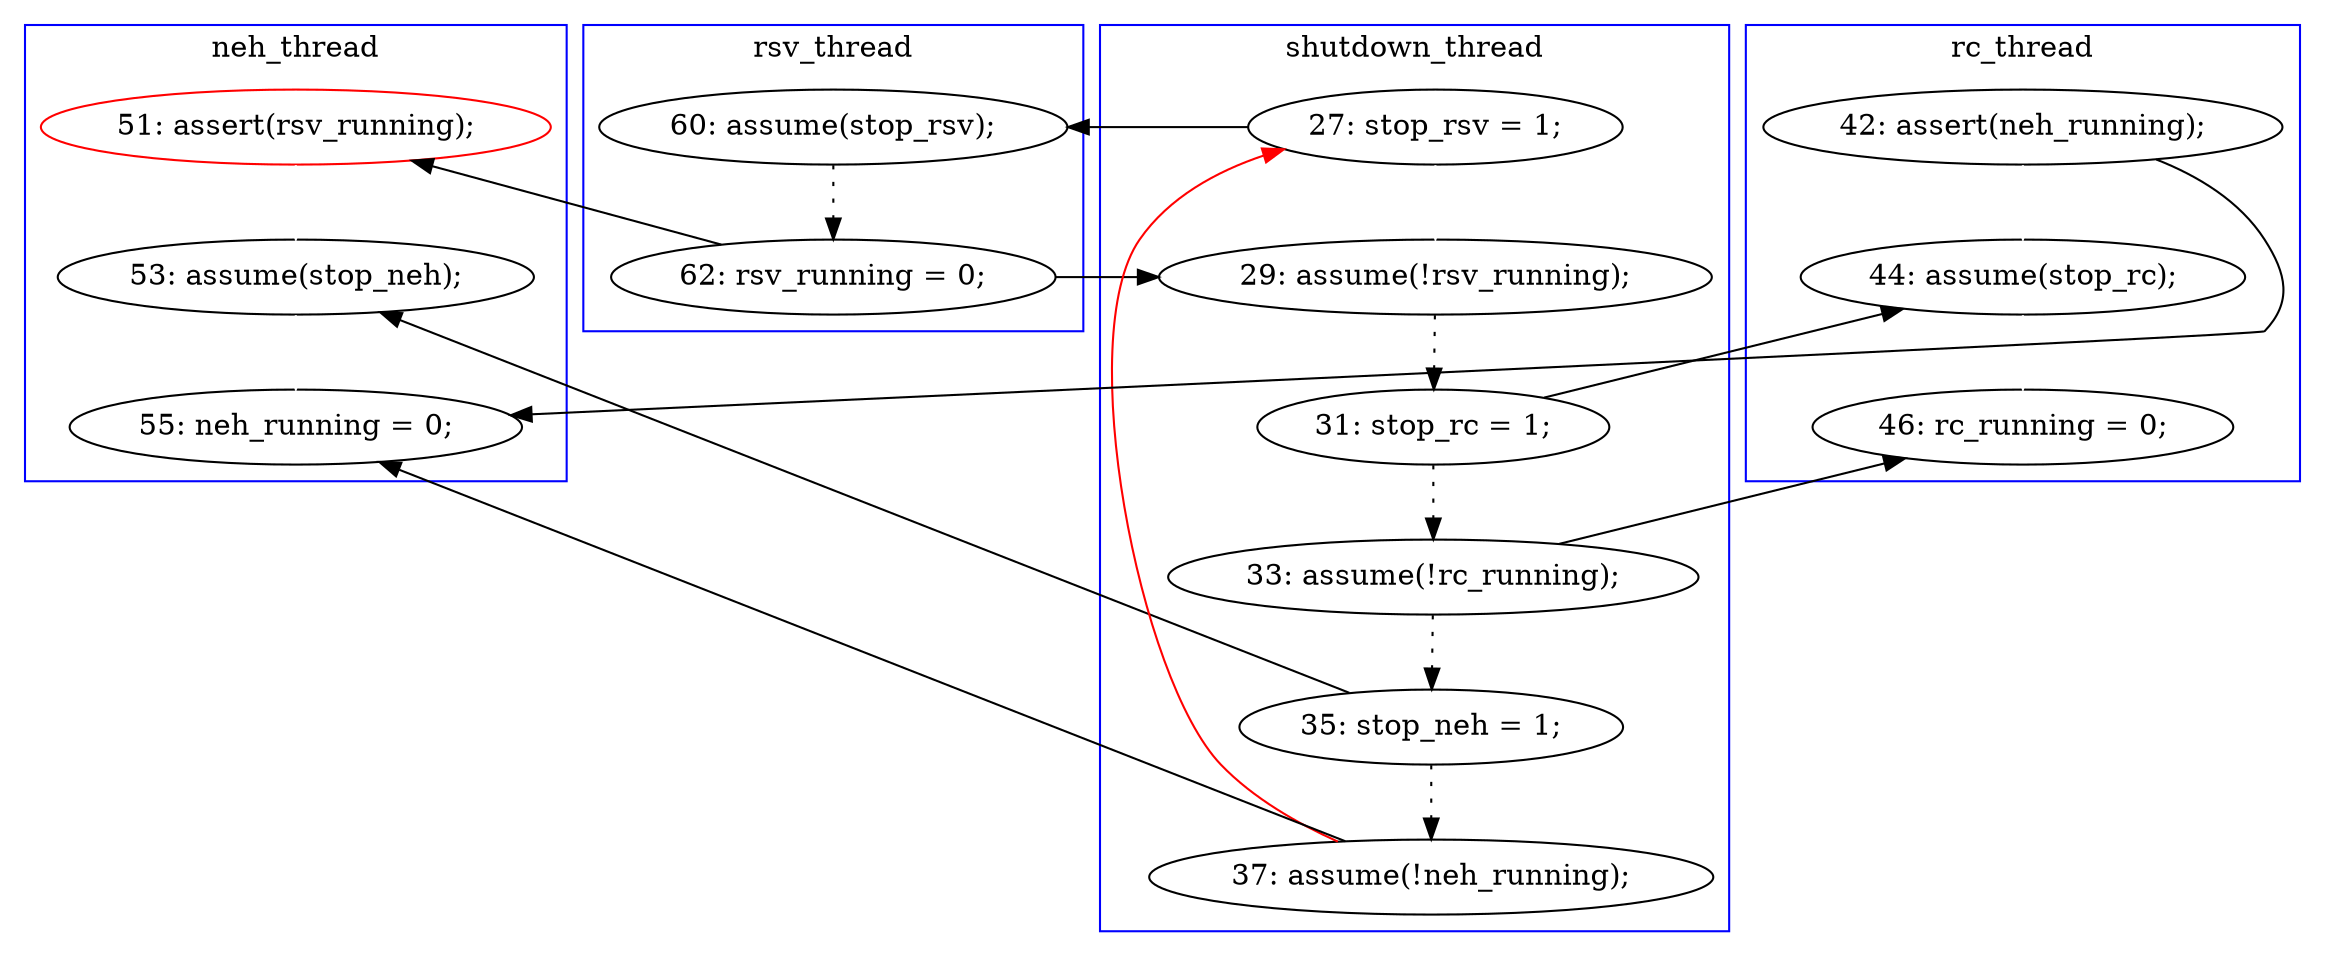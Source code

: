 digraph Counterexample {
	24 -> 37 [color = black, style = solid, constraint = false]
	22 -> 32 [color = black, style = solid, constraint = false]
	16 -> 17 [color = black, style = dotted]
	18 -> 37 [color = white, style = solid]
	21 -> 30 [color = black, style = solid, constraint = false]
	17 -> 18 [color = black, style = solid, constraint = false]
	22 -> 24 [color = black, style = dotted]
	24 -> 26 [color = black, style = dotted]
	26 -> 11 [color = red, style = solid, constraint = false]
	29 -> 30 [color = white, style = solid]
	17 -> 20 [color = black, style = solid, constraint = false]
	30 -> 32 [color = white, style = solid]
	21 -> 22 [color = black, style = dotted]
	37 -> 38 [color = white, style = solid]
	11 -> 20 [color = white, style = solid]
	20 -> 21 [color = black, style = dotted]
	11 -> 16 [color = black, style = solid, constraint = false]
	29 -> 38 [color = black, style = solid, constraint = false]
	26 -> 38 [color = black, style = solid, constraint = false]
	subgraph cluster2 {
		label = rc_thread
		color = blue
		32  [label = "46: rc_running = 0;"]
		30  [label = "44: assume(stop_rc);"]
		29  [label = "42: assert(neh_running);"]
	}
	subgraph cluster3 {
		label = neh_thread
		color = blue
		18  [label = "51: assert(rsv_running);", color = red]
		37  [label = "53: assume(stop_neh);"]
		38  [label = "55: neh_running = 0;"]
	}
	subgraph cluster4 {
		label = rsv_thread
		color = blue
		17  [label = "62: rsv_running = 0;"]
		16  [label = "60: assume(stop_rsv);"]
	}
	subgraph cluster1 {
		label = shutdown_thread
		color = blue
		20  [label = "29: assume(!rsv_running);"]
		22  [label = "33: assume(!rc_running);"]
		11  [label = "27: stop_rsv = 1;"]
		21  [label = "31: stop_rc = 1;"]
		24  [label = "35: stop_neh = 1;"]
		26  [label = "37: assume(!neh_running);"]
	}
}